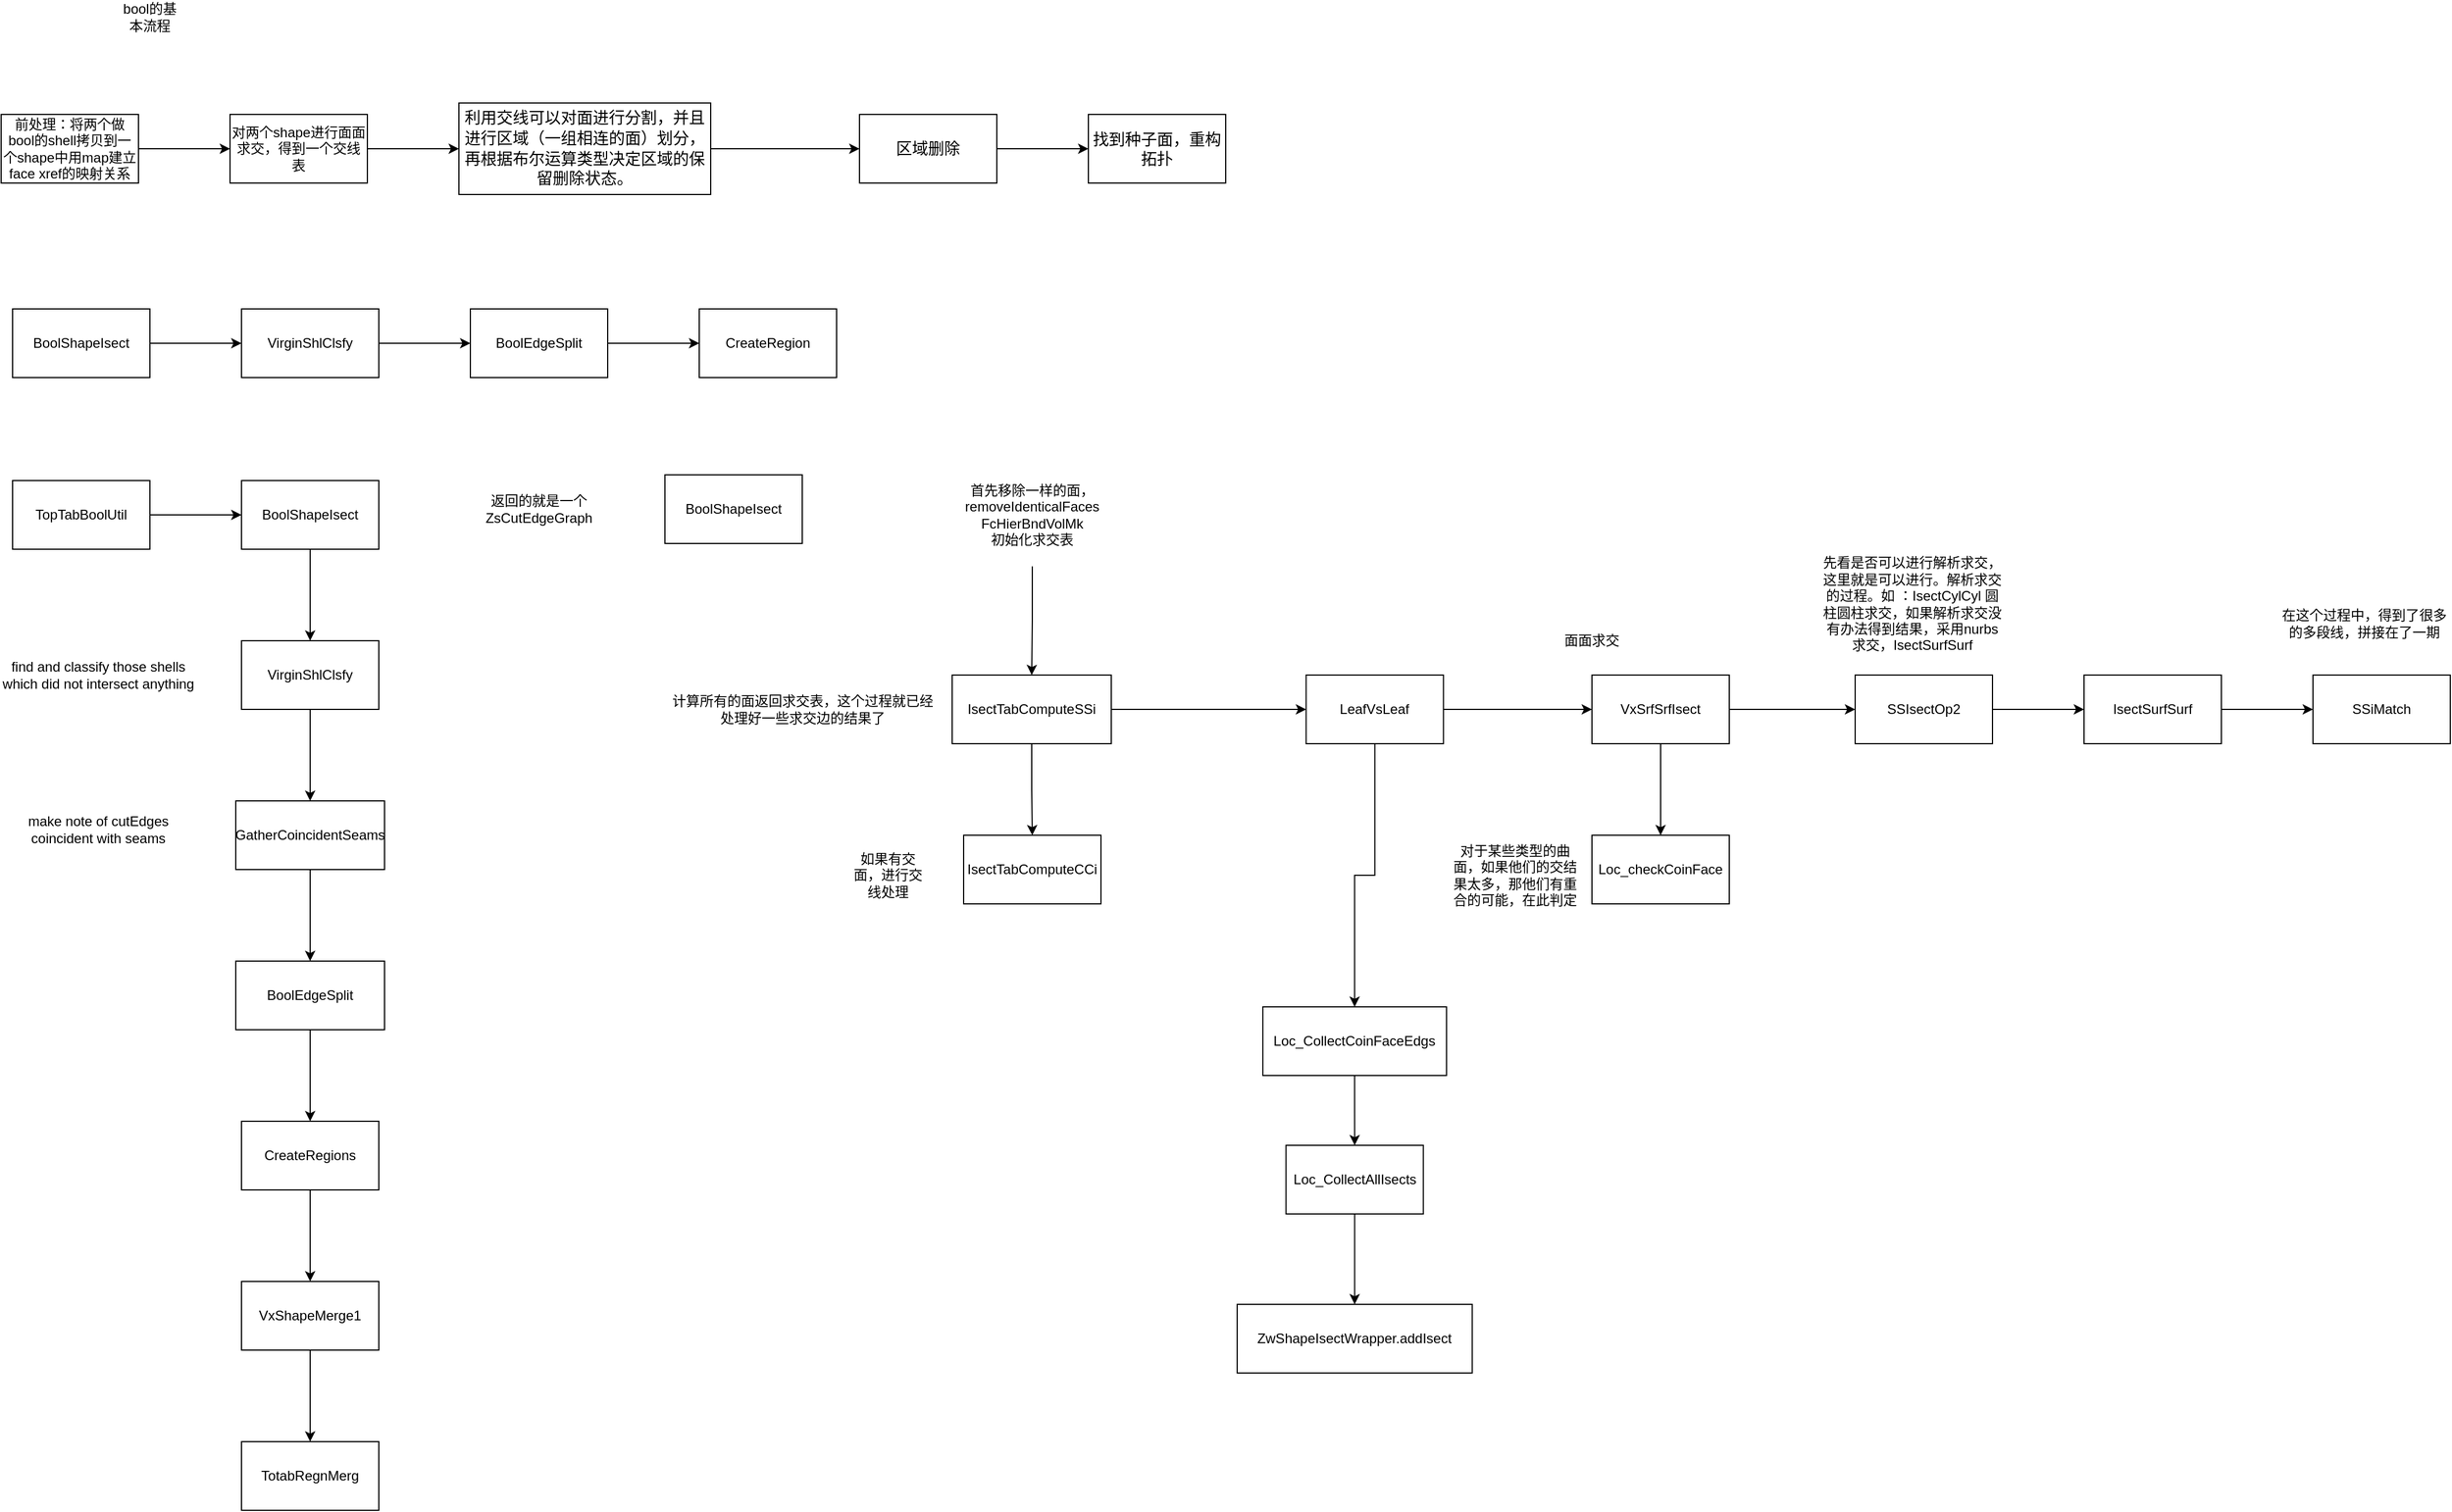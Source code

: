 <mxfile version="26.0.16">
  <diagram name="第 1 页" id="YE1NN4_8z4oJuWLOnsad">
    <mxGraphModel dx="1050" dy="618" grid="1" gridSize="10" guides="1" tooltips="1" connect="1" arrows="1" fold="1" page="1" pageScale="1" pageWidth="827" pageHeight="1169" math="0" shadow="0">
      <root>
        <mxCell id="0" />
        <mxCell id="1" parent="0" />
        <mxCell id="EQELBPl-XKp7DFPChkju-4" value="" style="edgeStyle=orthogonalEdgeStyle;rounded=0;orthogonalLoop=1;jettySize=auto;html=1;" parent="1" source="EQELBPl-XKp7DFPChkju-1" target="EQELBPl-XKp7DFPChkju-3" edge="1">
          <mxGeometry relative="1" as="geometry" />
        </mxCell>
        <mxCell id="EQELBPl-XKp7DFPChkju-1" value="前处理：将两个做bool的shell拷贝到一个shape中用map建立face xref的映射关系" style="rounded=0;whiteSpace=wrap;html=1;" parent="1" vertex="1">
          <mxGeometry x="340" y="370" width="120" height="60" as="geometry" />
        </mxCell>
        <mxCell id="EQELBPl-XKp7DFPChkju-2" value="bool的基本流程" style="text;html=1;align=center;verticalAlign=middle;whiteSpace=wrap;rounded=0;" parent="1" vertex="1">
          <mxGeometry x="440" y="270" width="60" height="30" as="geometry" />
        </mxCell>
        <mxCell id="EQELBPl-XKp7DFPChkju-6" value="" style="edgeStyle=orthogonalEdgeStyle;rounded=0;orthogonalLoop=1;jettySize=auto;html=1;" parent="1" source="EQELBPl-XKp7DFPChkju-3" target="EQELBPl-XKp7DFPChkju-5" edge="1">
          <mxGeometry relative="1" as="geometry" />
        </mxCell>
        <mxCell id="EQELBPl-XKp7DFPChkju-3" value="对两个shape进行面面求交，得到一个交线表" style="whiteSpace=wrap;html=1;rounded=0;" parent="1" vertex="1">
          <mxGeometry x="540" y="370" width="120" height="60" as="geometry" />
        </mxCell>
        <mxCell id="EQELBPl-XKp7DFPChkju-8" value="" style="edgeStyle=orthogonalEdgeStyle;rounded=0;orthogonalLoop=1;jettySize=auto;html=1;" parent="1" source="EQELBPl-XKp7DFPChkju-5" target="EQELBPl-XKp7DFPChkju-7" edge="1">
          <mxGeometry relative="1" as="geometry" />
        </mxCell>
        <mxCell id="EQELBPl-XKp7DFPChkju-5" value="&lt;p style=&quot;language:zh-CN;margin-top:0pt;margin-bottom:0pt;margin-left:0in;&lt;br/&gt;text-align:left;direction:ltr;unicode-bidi:embed;mso-line-break-override:none;&lt;br/&gt;word-break:normal;punctuation-wrap:hanging&quot;&gt;&lt;span style=&quot;font-family: 宋体;&quot;&gt;&lt;font&gt;利用交线可以对面进行分割，并且进行区域（一组相连的面）划分，再根据布尔运算类型决定区域的保留删除状态。&lt;/font&gt;&lt;/span&gt;&lt;/p&gt;" style="whiteSpace=wrap;html=1;rounded=0;fontColor=default;fontSize=14;" parent="1" vertex="1">
          <mxGeometry x="740" y="360" width="220" height="80" as="geometry" />
        </mxCell>
        <mxCell id="EQELBPl-XKp7DFPChkju-10" value="" style="edgeStyle=orthogonalEdgeStyle;rounded=0;orthogonalLoop=1;jettySize=auto;html=1;" parent="1" source="EQELBPl-XKp7DFPChkju-7" target="EQELBPl-XKp7DFPChkju-9" edge="1">
          <mxGeometry relative="1" as="geometry" />
        </mxCell>
        <mxCell id="EQELBPl-XKp7DFPChkju-7" value="区域删除" style="whiteSpace=wrap;html=1;fontSize=14;rounded=0;" parent="1" vertex="1">
          <mxGeometry x="1090" y="370" width="120" height="60" as="geometry" />
        </mxCell>
        <mxCell id="EQELBPl-XKp7DFPChkju-9" value="找到种子面，重构拓扑" style="whiteSpace=wrap;html=1;fontSize=14;rounded=0;" parent="1" vertex="1">
          <mxGeometry x="1290" y="370" width="120" height="60" as="geometry" />
        </mxCell>
        <mxCell id="EQELBPl-XKp7DFPChkju-13" value="" style="edgeStyle=orthogonalEdgeStyle;rounded=0;orthogonalLoop=1;jettySize=auto;html=1;" parent="1" source="EQELBPl-XKp7DFPChkju-11" target="EQELBPl-XKp7DFPChkju-12" edge="1">
          <mxGeometry relative="1" as="geometry" />
        </mxCell>
        <mxCell id="EQELBPl-XKp7DFPChkju-11" value="BoolShapeIsect" style="rounded=0;whiteSpace=wrap;html=1;" parent="1" vertex="1">
          <mxGeometry x="350" y="540" width="120" height="60" as="geometry" />
        </mxCell>
        <mxCell id="EQELBPl-XKp7DFPChkju-15" value="" style="edgeStyle=orthogonalEdgeStyle;rounded=0;orthogonalLoop=1;jettySize=auto;html=1;" parent="1" source="EQELBPl-XKp7DFPChkju-12" target="EQELBPl-XKp7DFPChkju-14" edge="1">
          <mxGeometry relative="1" as="geometry" />
        </mxCell>
        <mxCell id="EQELBPl-XKp7DFPChkju-12" value="VirginShlClsfy" style="whiteSpace=wrap;html=1;rounded=0;" parent="1" vertex="1">
          <mxGeometry x="550" y="540" width="120" height="60" as="geometry" />
        </mxCell>
        <mxCell id="EQELBPl-XKp7DFPChkju-17" value="" style="edgeStyle=orthogonalEdgeStyle;rounded=0;orthogonalLoop=1;jettySize=auto;html=1;" parent="1" source="EQELBPl-XKp7DFPChkju-14" target="EQELBPl-XKp7DFPChkju-16" edge="1">
          <mxGeometry relative="1" as="geometry" />
        </mxCell>
        <mxCell id="EQELBPl-XKp7DFPChkju-14" value="BoolEdgeSplit" style="whiteSpace=wrap;html=1;rounded=0;" parent="1" vertex="1">
          <mxGeometry x="750" y="540" width="120" height="60" as="geometry" />
        </mxCell>
        <mxCell id="EQELBPl-XKp7DFPChkju-16" value="CreateRegion" style="whiteSpace=wrap;html=1;rounded=0;" parent="1" vertex="1">
          <mxGeometry x="950" y="540" width="120" height="60" as="geometry" />
        </mxCell>
        <mxCell id="EQELBPl-XKp7DFPChkju-20" value="" style="edgeStyle=orthogonalEdgeStyle;rounded=0;orthogonalLoop=1;jettySize=auto;html=1;" parent="1" source="EQELBPl-XKp7DFPChkju-18" target="EQELBPl-XKp7DFPChkju-19" edge="1">
          <mxGeometry relative="1" as="geometry" />
        </mxCell>
        <mxCell id="EQELBPl-XKp7DFPChkju-18" value="TopTabBoolUtil" style="rounded=0;whiteSpace=wrap;html=1;" parent="1" vertex="1">
          <mxGeometry x="350" y="690" width="120" height="60" as="geometry" />
        </mxCell>
        <mxCell id="EQELBPl-XKp7DFPChkju-22" value="" style="edgeStyle=orthogonalEdgeStyle;rounded=0;orthogonalLoop=1;jettySize=auto;html=1;" parent="1" source="EQELBPl-XKp7DFPChkju-19" target="EQELBPl-XKp7DFPChkju-21" edge="1">
          <mxGeometry relative="1" as="geometry" />
        </mxCell>
        <mxCell id="EQELBPl-XKp7DFPChkju-19" value="BoolShapeIsect" style="whiteSpace=wrap;html=1;rounded=0;" parent="1" vertex="1">
          <mxGeometry x="550" y="690" width="120" height="60" as="geometry" />
        </mxCell>
        <mxCell id="EQELBPl-XKp7DFPChkju-24" value="" style="edgeStyle=orthogonalEdgeStyle;rounded=0;orthogonalLoop=1;jettySize=auto;html=1;" parent="1" source="EQELBPl-XKp7DFPChkju-21" target="EQELBPl-XKp7DFPChkju-23" edge="1">
          <mxGeometry relative="1" as="geometry" />
        </mxCell>
        <mxCell id="EQELBPl-XKp7DFPChkju-21" value="VirginShlClsfy" style="whiteSpace=wrap;html=1;rounded=0;" parent="1" vertex="1">
          <mxGeometry x="550" y="830" width="120" height="60" as="geometry" />
        </mxCell>
        <mxCell id="EQELBPl-XKp7DFPChkju-28" value="" style="edgeStyle=orthogonalEdgeStyle;rounded=0;orthogonalLoop=1;jettySize=auto;html=1;" parent="1" source="EQELBPl-XKp7DFPChkju-23" target="EQELBPl-XKp7DFPChkju-27" edge="1">
          <mxGeometry relative="1" as="geometry" />
        </mxCell>
        <mxCell id="EQELBPl-XKp7DFPChkju-23" value="GatherCoincidentSeams" style="whiteSpace=wrap;html=1;rounded=0;" parent="1" vertex="1">
          <mxGeometry x="545" y="970" width="130" height="60" as="geometry" />
        </mxCell>
        <mxCell id="EQELBPl-XKp7DFPChkju-25" value="make note of cutEdges coincident with seams" style="text;html=1;align=center;verticalAlign=middle;whiteSpace=wrap;rounded=0;" parent="1" vertex="1">
          <mxGeometry x="350" y="980" width="150" height="30" as="geometry" />
        </mxCell>
        <mxCell id="EQELBPl-XKp7DFPChkju-26" value="find and classify those shells which did not intersect anything" style="text;html=1;align=center;verticalAlign=middle;whiteSpace=wrap;rounded=0;" parent="1" vertex="1">
          <mxGeometry x="340" y="845" width="170" height="30" as="geometry" />
        </mxCell>
        <mxCell id="EQELBPl-XKp7DFPChkju-30" value="" style="edgeStyle=orthogonalEdgeStyle;rounded=0;orthogonalLoop=1;jettySize=auto;html=1;" parent="1" source="EQELBPl-XKp7DFPChkju-27" target="EQELBPl-XKp7DFPChkju-29" edge="1">
          <mxGeometry relative="1" as="geometry" />
        </mxCell>
        <mxCell id="EQELBPl-XKp7DFPChkju-27" value="BoolEdgeSplit" style="whiteSpace=wrap;html=1;rounded=0;" parent="1" vertex="1">
          <mxGeometry x="545" y="1110" width="130" height="60" as="geometry" />
        </mxCell>
        <mxCell id="EQELBPl-XKp7DFPChkju-32" value="" style="edgeStyle=orthogonalEdgeStyle;rounded=0;orthogonalLoop=1;jettySize=auto;html=1;" parent="1" source="EQELBPl-XKp7DFPChkju-29" target="EQELBPl-XKp7DFPChkju-31" edge="1">
          <mxGeometry relative="1" as="geometry" />
        </mxCell>
        <mxCell id="EQELBPl-XKp7DFPChkju-29" value="CreateRegions" style="whiteSpace=wrap;html=1;rounded=0;" parent="1" vertex="1">
          <mxGeometry x="550" y="1250" width="120" height="60" as="geometry" />
        </mxCell>
        <mxCell id="EQELBPl-XKp7DFPChkju-34" value="" style="edgeStyle=orthogonalEdgeStyle;rounded=0;orthogonalLoop=1;jettySize=auto;html=1;" parent="1" source="EQELBPl-XKp7DFPChkju-31" target="EQELBPl-XKp7DFPChkju-33" edge="1">
          <mxGeometry relative="1" as="geometry" />
        </mxCell>
        <mxCell id="EQELBPl-XKp7DFPChkju-31" value="VxShapeMerge1" style="whiteSpace=wrap;html=1;rounded=0;" parent="1" vertex="1">
          <mxGeometry x="550" y="1390" width="120" height="60" as="geometry" />
        </mxCell>
        <mxCell id="EQELBPl-XKp7DFPChkju-33" value="TotabRegnMerg" style="whiteSpace=wrap;html=1;rounded=0;" parent="1" vertex="1">
          <mxGeometry x="550" y="1530" width="120" height="60" as="geometry" />
        </mxCell>
        <mxCell id="EQELBPl-XKp7DFPChkju-35" value="返回的就是一个ZsCutEdgeGraph" style="text;html=1;align=center;verticalAlign=middle;whiteSpace=wrap;rounded=0;" parent="1" vertex="1">
          <mxGeometry x="780" y="700" width="60" height="30" as="geometry" />
        </mxCell>
        <mxCell id="EQELBPl-XKp7DFPChkju-36" value="BoolShapeIsect" style="whiteSpace=wrap;html=1;rounded=0;" parent="1" vertex="1">
          <mxGeometry x="920" y="685" width="120" height="60" as="geometry" />
        </mxCell>
        <mxCell id="9hOCI96I2f73FcKbPGVK-2" value="" style="edgeStyle=orthogonalEdgeStyle;rounded=0;orthogonalLoop=1;jettySize=auto;html=1;" edge="1" parent="1" source="EQELBPl-XKp7DFPChkju-38" target="9hOCI96I2f73FcKbPGVK-1">
          <mxGeometry relative="1" as="geometry" />
        </mxCell>
        <mxCell id="EQELBPl-XKp7DFPChkju-38" value="首先移除一样的面，removeIdenticalFaces&lt;div&gt;FcHierBndVolMk&lt;/div&gt;&lt;div&gt;初始化求交表&lt;/div&gt;" style="text;html=1;align=center;verticalAlign=middle;whiteSpace=wrap;rounded=0;" parent="1" vertex="1">
          <mxGeometry x="1161" y="675" width="160" height="90" as="geometry" />
        </mxCell>
        <mxCell id="9hOCI96I2f73FcKbPGVK-4" value="" style="edgeStyle=orthogonalEdgeStyle;rounded=0;orthogonalLoop=1;jettySize=auto;html=1;" edge="1" parent="1" source="9hOCI96I2f73FcKbPGVK-1" target="9hOCI96I2f73FcKbPGVK-3">
          <mxGeometry relative="1" as="geometry" />
        </mxCell>
        <mxCell id="9hOCI96I2f73FcKbPGVK-14" value="" style="edgeStyle=orthogonalEdgeStyle;rounded=0;orthogonalLoop=1;jettySize=auto;html=1;" edge="1" parent="1" source="9hOCI96I2f73FcKbPGVK-1" target="9hOCI96I2f73FcKbPGVK-13">
          <mxGeometry relative="1" as="geometry" />
        </mxCell>
        <mxCell id="9hOCI96I2f73FcKbPGVK-1" value="IsectTabComputeSSi" style="whiteSpace=wrap;html=1;" vertex="1" parent="1">
          <mxGeometry x="1171" y="860" width="139" height="60" as="geometry" />
        </mxCell>
        <mxCell id="9hOCI96I2f73FcKbPGVK-3" value="IsectTabComputeCCi" style="whiteSpace=wrap;html=1;" vertex="1" parent="1">
          <mxGeometry x="1181" y="1000" width="120" height="60" as="geometry" />
        </mxCell>
        <mxCell id="9hOCI96I2f73FcKbPGVK-5" value="如果有交面，进行交线处理" style="text;html=1;align=center;verticalAlign=middle;whiteSpace=wrap;rounded=0;" vertex="1" parent="1">
          <mxGeometry x="1080" y="1020" width="70" height="30" as="geometry" />
        </mxCell>
        <mxCell id="9hOCI96I2f73FcKbPGVK-6" value="计算所有的面返回求交表，这个过程就已经&lt;div&gt;处理好一些求交边的结果了&lt;/div&gt;" style="text;html=1;align=center;verticalAlign=middle;resizable=0;points=[];autosize=1;strokeColor=none;fillColor=none;" vertex="1" parent="1">
          <mxGeometry x="915" y="870" width="250" height="40" as="geometry" />
        </mxCell>
        <mxCell id="9hOCI96I2f73FcKbPGVK-10" value="" style="edgeStyle=orthogonalEdgeStyle;rounded=0;orthogonalLoop=1;jettySize=auto;html=1;" edge="1" parent="1" source="9hOCI96I2f73FcKbPGVK-7" target="9hOCI96I2f73FcKbPGVK-9">
          <mxGeometry relative="1" as="geometry" />
        </mxCell>
        <mxCell id="9hOCI96I2f73FcKbPGVK-7" value="Loc_CollectCoinFaceEdgs" style="whiteSpace=wrap;html=1;" vertex="1" parent="1">
          <mxGeometry x="1442.44" y="1150" width="160.5" height="60" as="geometry" />
        </mxCell>
        <mxCell id="9hOCI96I2f73FcKbPGVK-12" value="" style="edgeStyle=orthogonalEdgeStyle;rounded=0;orthogonalLoop=1;jettySize=auto;html=1;" edge="1" parent="1" source="9hOCI96I2f73FcKbPGVK-9" target="9hOCI96I2f73FcKbPGVK-11">
          <mxGeometry relative="1" as="geometry" />
        </mxCell>
        <mxCell id="9hOCI96I2f73FcKbPGVK-9" value="Loc_CollectAllIsects" style="whiteSpace=wrap;html=1;" vertex="1" parent="1">
          <mxGeometry x="1462.69" y="1271" width="120" height="60" as="geometry" />
        </mxCell>
        <mxCell id="9hOCI96I2f73FcKbPGVK-11" value="ZwShapeIsectWrapper.addIsect" style="whiteSpace=wrap;html=1;" vertex="1" parent="1">
          <mxGeometry x="1420.01" y="1410" width="205.37" height="60" as="geometry" />
        </mxCell>
        <mxCell id="9hOCI96I2f73FcKbPGVK-15" value="" style="edgeStyle=orthogonalEdgeStyle;rounded=0;orthogonalLoop=1;jettySize=auto;html=1;" edge="1" parent="1" source="9hOCI96I2f73FcKbPGVK-13" target="9hOCI96I2f73FcKbPGVK-7">
          <mxGeometry relative="1" as="geometry" />
        </mxCell>
        <mxCell id="9hOCI96I2f73FcKbPGVK-17" value="" style="edgeStyle=orthogonalEdgeStyle;rounded=0;orthogonalLoop=1;jettySize=auto;html=1;" edge="1" parent="1" source="9hOCI96I2f73FcKbPGVK-13" target="9hOCI96I2f73FcKbPGVK-16">
          <mxGeometry relative="1" as="geometry" />
        </mxCell>
        <mxCell id="9hOCI96I2f73FcKbPGVK-13" value="LeafVsLeaf" style="whiteSpace=wrap;html=1;" vertex="1" parent="1">
          <mxGeometry x="1480.25" y="860" width="120" height="60" as="geometry" />
        </mxCell>
        <mxCell id="9hOCI96I2f73FcKbPGVK-20" value="" style="edgeStyle=orthogonalEdgeStyle;rounded=0;orthogonalLoop=1;jettySize=auto;html=1;" edge="1" parent="1" source="9hOCI96I2f73FcKbPGVK-16" target="9hOCI96I2f73FcKbPGVK-19">
          <mxGeometry relative="1" as="geometry" />
        </mxCell>
        <mxCell id="9hOCI96I2f73FcKbPGVK-25" value="" style="edgeStyle=orthogonalEdgeStyle;rounded=0;orthogonalLoop=1;jettySize=auto;html=1;" edge="1" parent="1" source="9hOCI96I2f73FcKbPGVK-16" target="9hOCI96I2f73FcKbPGVK-24">
          <mxGeometry relative="1" as="geometry" />
        </mxCell>
        <mxCell id="9hOCI96I2f73FcKbPGVK-16" value="VxSrfSrfIsect" style="whiteSpace=wrap;html=1;" vertex="1" parent="1">
          <mxGeometry x="1730" y="860" width="120" height="60" as="geometry" />
        </mxCell>
        <mxCell id="9hOCI96I2f73FcKbPGVK-18" value="面面求交" style="text;html=1;align=center;verticalAlign=middle;whiteSpace=wrap;rounded=0;" vertex="1" parent="1">
          <mxGeometry x="1700" y="815" width="60" height="30" as="geometry" />
        </mxCell>
        <mxCell id="9hOCI96I2f73FcKbPGVK-19" value="Loc_checkCoinFace" style="whiteSpace=wrap;html=1;" vertex="1" parent="1">
          <mxGeometry x="1730" y="1000" width="120" height="60" as="geometry" />
        </mxCell>
        <mxCell id="9hOCI96I2f73FcKbPGVK-23" value="对于某些类型的曲面，如果他们的交结果太多，那他们有重合的可能，在此判定" style="text;html=1;align=center;verticalAlign=middle;whiteSpace=wrap;rounded=0;" vertex="1" parent="1">
          <mxGeometry x="1602.94" y="1005" width="120" height="60" as="geometry" />
        </mxCell>
        <mxCell id="9hOCI96I2f73FcKbPGVK-28" value="" style="edgeStyle=orthogonalEdgeStyle;rounded=0;orthogonalLoop=1;jettySize=auto;html=1;" edge="1" parent="1" source="9hOCI96I2f73FcKbPGVK-24" target="9hOCI96I2f73FcKbPGVK-27">
          <mxGeometry relative="1" as="geometry" />
        </mxCell>
        <mxCell id="9hOCI96I2f73FcKbPGVK-24" value="SSIsectOp2" style="whiteSpace=wrap;html=1;" vertex="1" parent="1">
          <mxGeometry x="1960" y="860" width="120" height="60" as="geometry" />
        </mxCell>
        <mxCell id="9hOCI96I2f73FcKbPGVK-26" value="先看是否可以进行解析求交，这里就是可以进行。解析求交的过程。如 ：IsectCylCyl 圆柱圆柱求交，如果解析求交没有办法得到结果，采用nurbs求交，IsectSurfSurf" style="text;html=1;align=center;verticalAlign=middle;whiteSpace=wrap;rounded=0;" vertex="1" parent="1">
          <mxGeometry x="1930" y="745" width="160" height="105" as="geometry" />
        </mxCell>
        <mxCell id="9hOCI96I2f73FcKbPGVK-30" value="" style="edgeStyle=orthogonalEdgeStyle;rounded=0;orthogonalLoop=1;jettySize=auto;html=1;" edge="1" parent="1" source="9hOCI96I2f73FcKbPGVK-27" target="9hOCI96I2f73FcKbPGVK-29">
          <mxGeometry relative="1" as="geometry" />
        </mxCell>
        <mxCell id="9hOCI96I2f73FcKbPGVK-27" value="IsectSurfSurf" style="whiteSpace=wrap;html=1;" vertex="1" parent="1">
          <mxGeometry x="2160" y="860" width="120" height="60" as="geometry" />
        </mxCell>
        <mxCell id="9hOCI96I2f73FcKbPGVK-29" value="SSiMatch" style="whiteSpace=wrap;html=1;" vertex="1" parent="1">
          <mxGeometry x="2360" y="860" width="120" height="60" as="geometry" />
        </mxCell>
        <mxCell id="9hOCI96I2f73FcKbPGVK-31" value="在这个过程中，得到了很多的多段线，拼接在了一期" style="text;html=1;align=center;verticalAlign=middle;whiteSpace=wrap;rounded=0;" vertex="1" parent="1">
          <mxGeometry x="2330" y="800" width="150" height="30" as="geometry" />
        </mxCell>
      </root>
    </mxGraphModel>
  </diagram>
</mxfile>
